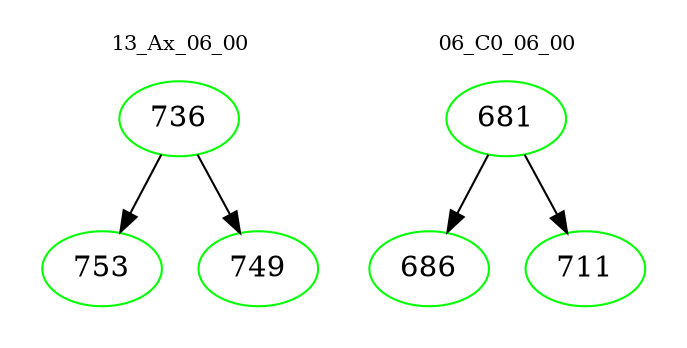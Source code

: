 digraph{
subgraph cluster_0 {
color = white
label = "13_Ax_06_00";
fontsize=10;
T0_736 [label="736", color="green"]
T0_736 -> T0_753 [color="black"]
T0_753 [label="753", color="green"]
T0_736 -> T0_749 [color="black"]
T0_749 [label="749", color="green"]
}
subgraph cluster_1 {
color = white
label = "06_C0_06_00";
fontsize=10;
T1_681 [label="681", color="green"]
T1_681 -> T1_686 [color="black"]
T1_686 [label="686", color="green"]
T1_681 -> T1_711 [color="black"]
T1_711 [label="711", color="green"]
}
}
